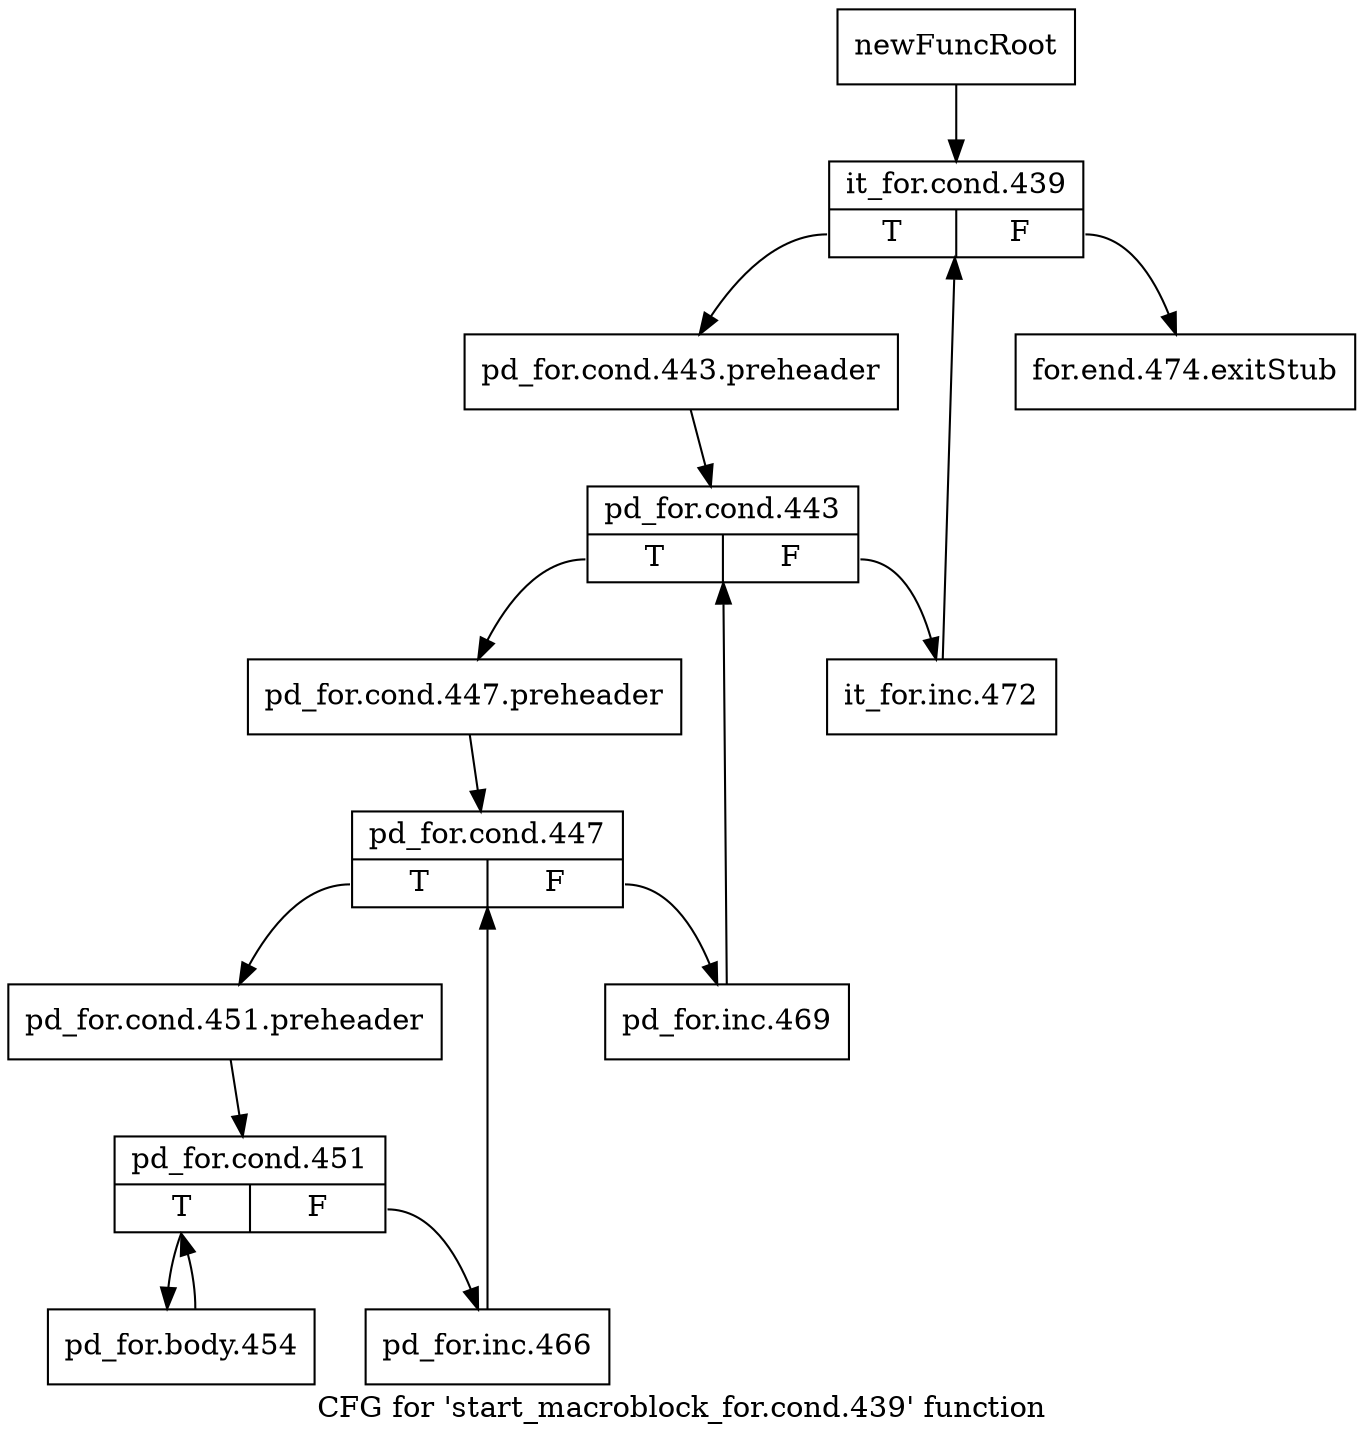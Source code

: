 digraph "CFG for 'start_macroblock_for.cond.439' function" {
	label="CFG for 'start_macroblock_for.cond.439' function";

	Node0x258e280 [shape=record,label="{newFuncRoot}"];
	Node0x258e280 -> Node0x258e320;
	Node0x258e2d0 [shape=record,label="{for.end.474.exitStub}"];
	Node0x258e320 [shape=record,label="{it_for.cond.439|{<s0>T|<s1>F}}"];
	Node0x258e320:s0 -> Node0x258e370;
	Node0x258e320:s1 -> Node0x258e2d0;
	Node0x258e370 [shape=record,label="{pd_for.cond.443.preheader}"];
	Node0x258e370 -> Node0x258e3c0;
	Node0x258e3c0 [shape=record,label="{pd_for.cond.443|{<s0>T|<s1>F}}"];
	Node0x258e3c0:s0 -> Node0x258e460;
	Node0x258e3c0:s1 -> Node0x258e410;
	Node0x258e410 [shape=record,label="{it_for.inc.472}"];
	Node0x258e410 -> Node0x258e320;
	Node0x258e460 [shape=record,label="{pd_for.cond.447.preheader}"];
	Node0x258e460 -> Node0x258e4b0;
	Node0x258e4b0 [shape=record,label="{pd_for.cond.447|{<s0>T|<s1>F}}"];
	Node0x258e4b0:s0 -> Node0x258e550;
	Node0x258e4b0:s1 -> Node0x258e500;
	Node0x258e500 [shape=record,label="{pd_for.inc.469}"];
	Node0x258e500 -> Node0x258e3c0;
	Node0x258e550 [shape=record,label="{pd_for.cond.451.preheader}"];
	Node0x258e550 -> Node0x258e5a0;
	Node0x258e5a0 [shape=record,label="{pd_for.cond.451|{<s0>T|<s1>F}}"];
	Node0x258e5a0:s0 -> Node0x258e640;
	Node0x258e5a0:s1 -> Node0x258e5f0;
	Node0x258e5f0 [shape=record,label="{pd_for.inc.466}"];
	Node0x258e5f0 -> Node0x258e4b0;
	Node0x258e640 [shape=record,label="{pd_for.body.454}"];
	Node0x258e640 -> Node0x258e5a0;
}
